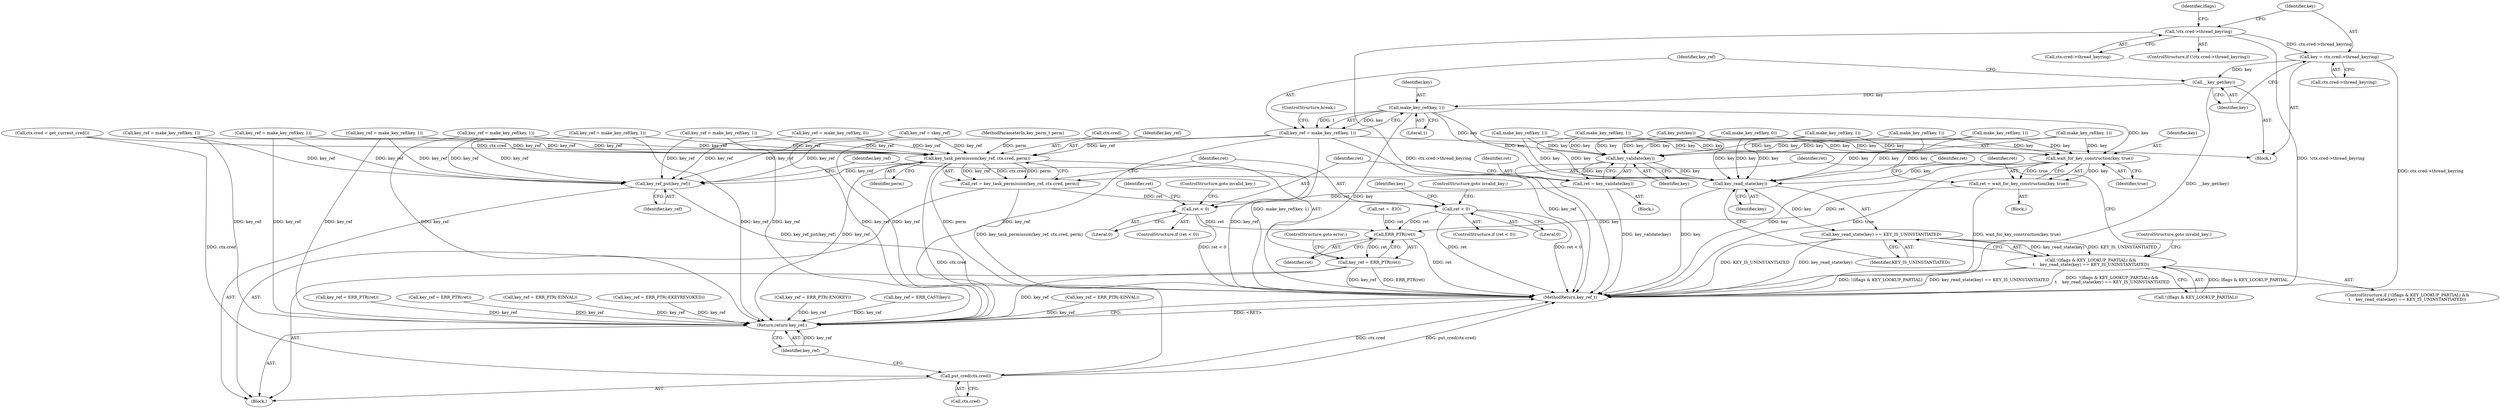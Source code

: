 digraph "0_linux_363b02dab09b3226f3bd1420dad9c72b79a42a76_13@pointer" {
"1000160" [label="(Call,key = ctx.cred->thread_keyring)"];
"1000133" [label="(Call,!ctx.cred->thread_keyring)"];
"1000167" [label="(Call,__key_get(key))"];
"1000171" [label="(Call,make_key_ref(key, 1))"];
"1000169" [label="(Call,key_ref = make_key_ref(key, 1))"];
"1000633" [label="(Call,key_task_permission(key_ref, ctx.cred, perm))"];
"1000631" [label="(Call,ret = key_task_permission(key_ref, ctx.cred, perm))"];
"1000640" [label="(Call,ret < 0)"];
"1000663" [label="(Call,ERR_PTR(ret))"];
"1000661" [label="(Call,key_ref = ERR_PTR(ret))"];
"1000656" [label="(Return,return key_ref;)"];
"1000652" [label="(Call,put_cred(ctx.cred))"];
"1000659" [label="(Call,key_ref_put(key_ref))"];
"1000589" [label="(Call,wait_for_key_construction(key, true))"];
"1000587" [label="(Call,ret = wait_for_key_construction(key, true))"];
"1000627" [label="(Call,key_read_state(key))"];
"1000626" [label="(Call,key_read_state(key) == KEY_IS_UNINSTANTIATED)"];
"1000621" [label="(Call,!(lflags & KEY_LOOKUP_PARTIAL) &&\n\t    key_read_state(key) == KEY_IS_UNINSTANTIATED)"];
"1000609" [label="(Call,key_validate(key))"];
"1000607" [label="(Call,ret = key_validate(key))"];
"1000612" [label="(Call,ret < 0)"];
"1000172" [label="(Identifier,key)"];
"1000174" [label="(ControlStructure,break;)"];
"1000629" [label="(Identifier,KEY_IS_UNINSTANTIATED)"];
"1000568" [label="(Call,key_ref = skey_ref)"];
"1000339" [label="(Call,key_ref = make_key_ref(key, 1))"];
"1000641" [label="(Identifier,ret)"];
"1000123" [label="(Call,key_ref = ERR_PTR(-ENOKEY))"];
"1000506" [label="(Call,key_ref = ERR_CAST(key))"];
"1000404" [label="(Call,make_key_ref(key, 1))"];
"1000488" [label="(Call,key_ref = ERR_PTR(-EINVAL))"];
"1000620" [label="(ControlStructure,if (!(lflags & KEY_LOOKUP_PARTIAL) &&\n\t    key_read_state(key) == KEY_IS_UNINSTANTIATED))"];
"1000110" [label="(Block,)"];
"1000213" [label="(Call,key_ref = make_key_ref(key, 1))"];
"1000168" [label="(Identifier,key)"];
"1000652" [label="(Call,put_cred(ctx.cred))"];
"1000161" [label="(Identifier,key)"];
"1000511" [label="(Call,key_ref = make_key_ref(key, 0))"];
"1000653" [label="(Call,ctx.cred)"];
"1000341" [label="(Call,make_key_ref(key, 1))"];
"1000566" [label="(Call,key_put(key))"];
"1000632" [label="(Identifier,ret)"];
"1000483" [label="(Call,make_key_ref(key, 1))"];
"1000628" [label="(Identifier,key)"];
"1000614" [label="(Literal,0)"];
"1000657" [label="(Identifier,key_ref)"];
"1000616" [label="(Call,ret = -EIO)"];
"1000118" [label="(Call,ctx.cred = get_current_cred())"];
"1000664" [label="(Identifier,ret)"];
"1000143" [label="(Identifier,lflags)"];
"1000171" [label="(Call,make_key_ref(key, 1))"];
"1000162" [label="(Call,ctx.cred->thread_keyring)"];
"1000375" [label="(Call,key_ref = make_key_ref(key, 1))"];
"1000646" [label="(Identifier,key)"];
"1000665" [label="(ControlStructure,goto error;)"];
"1000587" [label="(Call,ret = wait_for_key_construction(key, true))"];
"1000303" [label="(Call,key_ref = make_key_ref(key, 1))"];
"1000612" [label="(Call,ret < 0)"];
"1000588" [label="(Identifier,ret)"];
"1000613" [label="(Identifier,ret)"];
"1000622" [label="(Call,!(lflags & KEY_LOOKUP_PARTIAL))"];
"1000402" [label="(Call,key_ref = make_key_ref(key, 1))"];
"1000589" [label="(Call,wait_for_key_construction(key, true))"];
"1000109" [label="(MethodParameterIn,key_perm_t perm)"];
"1000215" [label="(Call,make_key_ref(key, 1))"];
"1000169" [label="(Call,key_ref = make_key_ref(key, 1))"];
"1000377" [label="(Call,make_key_ref(key, 1))"];
"1000617" [label="(Identifier,ret)"];
"1000630" [label="(ControlStructure,goto invalid_key;)"];
"1000638" [label="(Identifier,perm)"];
"1000610" [label="(Identifier,key)"];
"1000593" [label="(Identifier,ret)"];
"1000639" [label="(ControlStructure,if (ret < 0))"];
"1000591" [label="(Identifier,true)"];
"1000640" [label="(Call,ret < 0)"];
"1000609" [label="(Call,key_validate(key))"];
"1000660" [label="(Identifier,key_ref)"];
"1000606" [label="(Block,)"];
"1000130" [label="(Block,)"];
"1000633" [label="(Call,key_task_permission(key_ref, ctx.cred, perm))"];
"1000659" [label="(Call,key_ref_put(key_ref))"];
"1000133" [label="(Call,!ctx.cred->thread_keyring)"];
"1000607" [label="(Call,ret = key_validate(key))"];
"1000631" [label="(Call,ret = key_task_permission(key_ref, ctx.cred, perm))"];
"1000611" [label="(ControlStructure,if (ret < 0))"];
"1000170" [label="(Identifier,key_ref)"];
"1000627" [label="(Call,key_read_state(key))"];
"1000132" [label="(ControlStructure,if (!ctx.cred->thread_keyring))"];
"1000481" [label="(Call,key_ref = make_key_ref(key, 1))"];
"1000154" [label="(Call,key_ref = ERR_PTR(ret))"];
"1000586" [label="(Block,)"];
"1000198" [label="(Call,key_ref = ERR_PTR(ret))"];
"1000661" [label="(Call,key_ref = ERR_PTR(ret))"];
"1000382" [label="(Call,key_ref = ERR_PTR(-EINVAL))"];
"1000662" [label="(Identifier,key_ref)"];
"1000642" [label="(Literal,0)"];
"1000621" [label="(Call,!(lflags & KEY_LOOKUP_PARTIAL) &&\n\t    key_read_state(key) == KEY_IS_UNINSTANTIATED)"];
"1000663" [label="(Call,ERR_PTR(ret))"];
"1000590" [label="(Identifier,key)"];
"1000615" [label="(ControlStructure,goto invalid_key;)"];
"1000656" [label="(Return,return key_ref;)"];
"1000608" [label="(Identifier,ret)"];
"1000513" [label="(Call,make_key_ref(key, 0))"];
"1000438" [label="(Call,key_ref = ERR_PTR(-EKEYREVOKED))"];
"1000134" [label="(Call,ctx.cred->thread_keyring)"];
"1000635" [label="(Call,ctx.cred)"];
"1000634" [label="(Identifier,key_ref)"];
"1000173" [label="(Literal,1)"];
"1000643" [label="(ControlStructure,goto invalid_key;)"];
"1000305" [label="(Call,make_key_ref(key, 1))"];
"1000626" [label="(Call,key_read_state(key) == KEY_IS_UNINSTANTIATED)"];
"1000160" [label="(Call,key = ctx.cred->thread_keyring)"];
"1000167" [label="(Call,__key_get(key))"];
"1000672" [label="(MethodReturn,key_ref_t)"];
"1000160" -> "1000130"  [label="AST: "];
"1000160" -> "1000162"  [label="CFG: "];
"1000161" -> "1000160"  [label="AST: "];
"1000162" -> "1000160"  [label="AST: "];
"1000168" -> "1000160"  [label="CFG: "];
"1000160" -> "1000672"  [label="DDG: ctx.cred->thread_keyring"];
"1000133" -> "1000160"  [label="DDG: ctx.cred->thread_keyring"];
"1000160" -> "1000167"  [label="DDG: key"];
"1000133" -> "1000132"  [label="AST: "];
"1000133" -> "1000134"  [label="CFG: "];
"1000134" -> "1000133"  [label="AST: "];
"1000143" -> "1000133"  [label="CFG: "];
"1000161" -> "1000133"  [label="CFG: "];
"1000133" -> "1000672"  [label="DDG: ctx.cred->thread_keyring"];
"1000133" -> "1000672"  [label="DDG: !ctx.cred->thread_keyring"];
"1000167" -> "1000130"  [label="AST: "];
"1000167" -> "1000168"  [label="CFG: "];
"1000168" -> "1000167"  [label="AST: "];
"1000170" -> "1000167"  [label="CFG: "];
"1000167" -> "1000672"  [label="DDG: __key_get(key)"];
"1000167" -> "1000171"  [label="DDG: key"];
"1000171" -> "1000169"  [label="AST: "];
"1000171" -> "1000173"  [label="CFG: "];
"1000172" -> "1000171"  [label="AST: "];
"1000173" -> "1000171"  [label="AST: "];
"1000169" -> "1000171"  [label="CFG: "];
"1000171" -> "1000672"  [label="DDG: key"];
"1000171" -> "1000169"  [label="DDG: key"];
"1000171" -> "1000169"  [label="DDG: 1"];
"1000171" -> "1000589"  [label="DDG: key"];
"1000171" -> "1000609"  [label="DDG: key"];
"1000171" -> "1000627"  [label="DDG: key"];
"1000169" -> "1000130"  [label="AST: "];
"1000170" -> "1000169"  [label="AST: "];
"1000174" -> "1000169"  [label="CFG: "];
"1000169" -> "1000672"  [label="DDG: make_key_ref(key, 1)"];
"1000169" -> "1000672"  [label="DDG: key_ref"];
"1000169" -> "1000633"  [label="DDG: key_ref"];
"1000169" -> "1000656"  [label="DDG: key_ref"];
"1000169" -> "1000659"  [label="DDG: key_ref"];
"1000633" -> "1000631"  [label="AST: "];
"1000633" -> "1000638"  [label="CFG: "];
"1000634" -> "1000633"  [label="AST: "];
"1000635" -> "1000633"  [label="AST: "];
"1000638" -> "1000633"  [label="AST: "];
"1000631" -> "1000633"  [label="CFG: "];
"1000633" -> "1000672"  [label="DDG: perm"];
"1000633" -> "1000672"  [label="DDG: key_ref"];
"1000633" -> "1000631"  [label="DDG: key_ref"];
"1000633" -> "1000631"  [label="DDG: ctx.cred"];
"1000633" -> "1000631"  [label="DDG: perm"];
"1000375" -> "1000633"  [label="DDG: key_ref"];
"1000568" -> "1000633"  [label="DDG: key_ref"];
"1000303" -> "1000633"  [label="DDG: key_ref"];
"1000213" -> "1000633"  [label="DDG: key_ref"];
"1000402" -> "1000633"  [label="DDG: key_ref"];
"1000339" -> "1000633"  [label="DDG: key_ref"];
"1000511" -> "1000633"  [label="DDG: key_ref"];
"1000481" -> "1000633"  [label="DDG: key_ref"];
"1000118" -> "1000633"  [label="DDG: ctx.cred"];
"1000109" -> "1000633"  [label="DDG: perm"];
"1000633" -> "1000652"  [label="DDG: ctx.cred"];
"1000633" -> "1000656"  [label="DDG: key_ref"];
"1000633" -> "1000659"  [label="DDG: key_ref"];
"1000631" -> "1000110"  [label="AST: "];
"1000632" -> "1000631"  [label="AST: "];
"1000641" -> "1000631"  [label="CFG: "];
"1000631" -> "1000672"  [label="DDG: key_task_permission(key_ref, ctx.cred, perm)"];
"1000631" -> "1000640"  [label="DDG: ret"];
"1000640" -> "1000639"  [label="AST: "];
"1000640" -> "1000642"  [label="CFG: "];
"1000641" -> "1000640"  [label="AST: "];
"1000642" -> "1000640"  [label="AST: "];
"1000643" -> "1000640"  [label="CFG: "];
"1000646" -> "1000640"  [label="CFG: "];
"1000640" -> "1000672"  [label="DDG: ret"];
"1000640" -> "1000672"  [label="DDG: ret < 0"];
"1000640" -> "1000663"  [label="DDG: ret"];
"1000663" -> "1000661"  [label="AST: "];
"1000663" -> "1000664"  [label="CFG: "];
"1000664" -> "1000663"  [label="AST: "];
"1000661" -> "1000663"  [label="CFG: "];
"1000663" -> "1000672"  [label="DDG: ret"];
"1000663" -> "1000661"  [label="DDG: ret"];
"1000587" -> "1000663"  [label="DDG: ret"];
"1000612" -> "1000663"  [label="DDG: ret"];
"1000616" -> "1000663"  [label="DDG: ret"];
"1000661" -> "1000110"  [label="AST: "];
"1000662" -> "1000661"  [label="AST: "];
"1000665" -> "1000661"  [label="CFG: "];
"1000661" -> "1000672"  [label="DDG: ERR_PTR(ret)"];
"1000661" -> "1000672"  [label="DDG: key_ref"];
"1000661" -> "1000656"  [label="DDG: key_ref"];
"1000656" -> "1000110"  [label="AST: "];
"1000656" -> "1000657"  [label="CFG: "];
"1000657" -> "1000656"  [label="AST: "];
"1000672" -> "1000656"  [label="CFG: "];
"1000656" -> "1000672"  [label="DDG: <RET>"];
"1000657" -> "1000656"  [label="DDG: key_ref"];
"1000375" -> "1000656"  [label="DDG: key_ref"];
"1000382" -> "1000656"  [label="DDG: key_ref"];
"1000303" -> "1000656"  [label="DDG: key_ref"];
"1000506" -> "1000656"  [label="DDG: key_ref"];
"1000154" -> "1000656"  [label="DDG: key_ref"];
"1000402" -> "1000656"  [label="DDG: key_ref"];
"1000198" -> "1000656"  [label="DDG: key_ref"];
"1000339" -> "1000656"  [label="DDG: key_ref"];
"1000511" -> "1000656"  [label="DDG: key_ref"];
"1000438" -> "1000656"  [label="DDG: key_ref"];
"1000568" -> "1000656"  [label="DDG: key_ref"];
"1000488" -> "1000656"  [label="DDG: key_ref"];
"1000213" -> "1000656"  [label="DDG: key_ref"];
"1000481" -> "1000656"  [label="DDG: key_ref"];
"1000123" -> "1000656"  [label="DDG: key_ref"];
"1000652" -> "1000110"  [label="AST: "];
"1000652" -> "1000653"  [label="CFG: "];
"1000653" -> "1000652"  [label="AST: "];
"1000657" -> "1000652"  [label="CFG: "];
"1000652" -> "1000672"  [label="DDG: put_cred(ctx.cred)"];
"1000652" -> "1000672"  [label="DDG: ctx.cred"];
"1000118" -> "1000652"  [label="DDG: ctx.cred"];
"1000659" -> "1000110"  [label="AST: "];
"1000659" -> "1000660"  [label="CFG: "];
"1000660" -> "1000659"  [label="AST: "];
"1000662" -> "1000659"  [label="CFG: "];
"1000659" -> "1000672"  [label="DDG: key_ref_put(key_ref)"];
"1000375" -> "1000659"  [label="DDG: key_ref"];
"1000568" -> "1000659"  [label="DDG: key_ref"];
"1000303" -> "1000659"  [label="DDG: key_ref"];
"1000213" -> "1000659"  [label="DDG: key_ref"];
"1000402" -> "1000659"  [label="DDG: key_ref"];
"1000339" -> "1000659"  [label="DDG: key_ref"];
"1000511" -> "1000659"  [label="DDG: key_ref"];
"1000481" -> "1000659"  [label="DDG: key_ref"];
"1000589" -> "1000587"  [label="AST: "];
"1000589" -> "1000591"  [label="CFG: "];
"1000590" -> "1000589"  [label="AST: "];
"1000591" -> "1000589"  [label="AST: "];
"1000587" -> "1000589"  [label="CFG: "];
"1000589" -> "1000672"  [label="DDG: key"];
"1000589" -> "1000672"  [label="DDG: true"];
"1000589" -> "1000587"  [label="DDG: key"];
"1000589" -> "1000587"  [label="DDG: true"];
"1000404" -> "1000589"  [label="DDG: key"];
"1000215" -> "1000589"  [label="DDG: key"];
"1000305" -> "1000589"  [label="DDG: key"];
"1000566" -> "1000589"  [label="DDG: key"];
"1000341" -> "1000589"  [label="DDG: key"];
"1000377" -> "1000589"  [label="DDG: key"];
"1000483" -> "1000589"  [label="DDG: key"];
"1000513" -> "1000589"  [label="DDG: key"];
"1000589" -> "1000627"  [label="DDG: key"];
"1000587" -> "1000586"  [label="AST: "];
"1000588" -> "1000587"  [label="AST: "];
"1000593" -> "1000587"  [label="CFG: "];
"1000587" -> "1000672"  [label="DDG: wait_for_key_construction(key, true)"];
"1000627" -> "1000626"  [label="AST: "];
"1000627" -> "1000628"  [label="CFG: "];
"1000628" -> "1000627"  [label="AST: "];
"1000629" -> "1000627"  [label="CFG: "];
"1000627" -> "1000672"  [label="DDG: key"];
"1000627" -> "1000626"  [label="DDG: key"];
"1000404" -> "1000627"  [label="DDG: key"];
"1000215" -> "1000627"  [label="DDG: key"];
"1000609" -> "1000627"  [label="DDG: key"];
"1000305" -> "1000627"  [label="DDG: key"];
"1000566" -> "1000627"  [label="DDG: key"];
"1000341" -> "1000627"  [label="DDG: key"];
"1000377" -> "1000627"  [label="DDG: key"];
"1000483" -> "1000627"  [label="DDG: key"];
"1000513" -> "1000627"  [label="DDG: key"];
"1000626" -> "1000621"  [label="AST: "];
"1000626" -> "1000629"  [label="CFG: "];
"1000629" -> "1000626"  [label="AST: "];
"1000621" -> "1000626"  [label="CFG: "];
"1000626" -> "1000672"  [label="DDG: KEY_IS_UNINSTANTIATED"];
"1000626" -> "1000672"  [label="DDG: key_read_state(key)"];
"1000626" -> "1000621"  [label="DDG: key_read_state(key)"];
"1000626" -> "1000621"  [label="DDG: KEY_IS_UNINSTANTIATED"];
"1000621" -> "1000620"  [label="AST: "];
"1000621" -> "1000622"  [label="CFG: "];
"1000622" -> "1000621"  [label="AST: "];
"1000630" -> "1000621"  [label="CFG: "];
"1000632" -> "1000621"  [label="CFG: "];
"1000621" -> "1000672"  [label="DDG: !(lflags & KEY_LOOKUP_PARTIAL)"];
"1000621" -> "1000672"  [label="DDG: key_read_state(key) == KEY_IS_UNINSTANTIATED"];
"1000621" -> "1000672"  [label="DDG: !(lflags & KEY_LOOKUP_PARTIAL) &&\n\t    key_read_state(key) == KEY_IS_UNINSTANTIATED"];
"1000622" -> "1000621"  [label="DDG: lflags & KEY_LOOKUP_PARTIAL"];
"1000609" -> "1000607"  [label="AST: "];
"1000609" -> "1000610"  [label="CFG: "];
"1000610" -> "1000609"  [label="AST: "];
"1000607" -> "1000609"  [label="CFG: "];
"1000609" -> "1000672"  [label="DDG: key"];
"1000609" -> "1000607"  [label="DDG: key"];
"1000404" -> "1000609"  [label="DDG: key"];
"1000215" -> "1000609"  [label="DDG: key"];
"1000305" -> "1000609"  [label="DDG: key"];
"1000566" -> "1000609"  [label="DDG: key"];
"1000341" -> "1000609"  [label="DDG: key"];
"1000377" -> "1000609"  [label="DDG: key"];
"1000483" -> "1000609"  [label="DDG: key"];
"1000513" -> "1000609"  [label="DDG: key"];
"1000607" -> "1000606"  [label="AST: "];
"1000608" -> "1000607"  [label="AST: "];
"1000613" -> "1000607"  [label="CFG: "];
"1000607" -> "1000672"  [label="DDG: key_validate(key)"];
"1000607" -> "1000612"  [label="DDG: ret"];
"1000612" -> "1000611"  [label="AST: "];
"1000612" -> "1000614"  [label="CFG: "];
"1000613" -> "1000612"  [label="AST: "];
"1000614" -> "1000612"  [label="AST: "];
"1000615" -> "1000612"  [label="CFG: "];
"1000617" -> "1000612"  [label="CFG: "];
"1000612" -> "1000672"  [label="DDG: ret < 0"];
}
